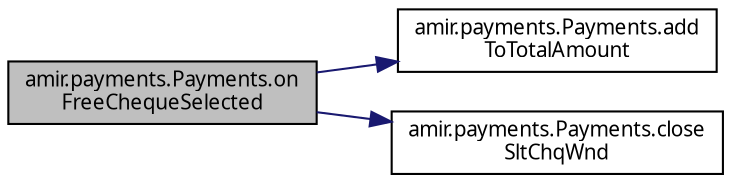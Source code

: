 digraph "amir.payments.Payments.onFreeChequeSelected"
{
 // LATEX_PDF_SIZE
  edge [fontname="FreeSans.ttf",fontsize="10",labelfontname="FreeSans.ttf",labelfontsize="10"];
  node [fontname="FreeSans.ttf",fontsize="10",shape=record];
  rankdir="LR";
  Node1 [label="amir.payments.Payments.on\lFreeChequeSelected",height=0.2,width=0.4,color="black", fillcolor="grey75", style="filled", fontcolor="black",tooltip=" "];
  Node1 -> Node2 [color="midnightblue",fontsize="10",style="solid",fontname="FreeSans.ttf"];
  Node2 [label="amir.payments.Payments.add\lToTotalAmount",height=0.2,width=0.4,color="black", fillcolor="white", style="filled",URL="$classamir_1_1payments_1_1_payments.html#a63d668794152b22bd2885faa610fd727",tooltip=" "];
  Node1 -> Node3 [color="midnightblue",fontsize="10",style="solid",fontname="FreeSans.ttf"];
  Node3 [label="amir.payments.Payments.close\lSltChqWnd",height=0.2,width=0.4,color="black", fillcolor="white", style="filled",URL="$classamir_1_1payments_1_1_payments.html#adf566591e46b4dc2109376d4903d6089",tooltip=" "];
}
